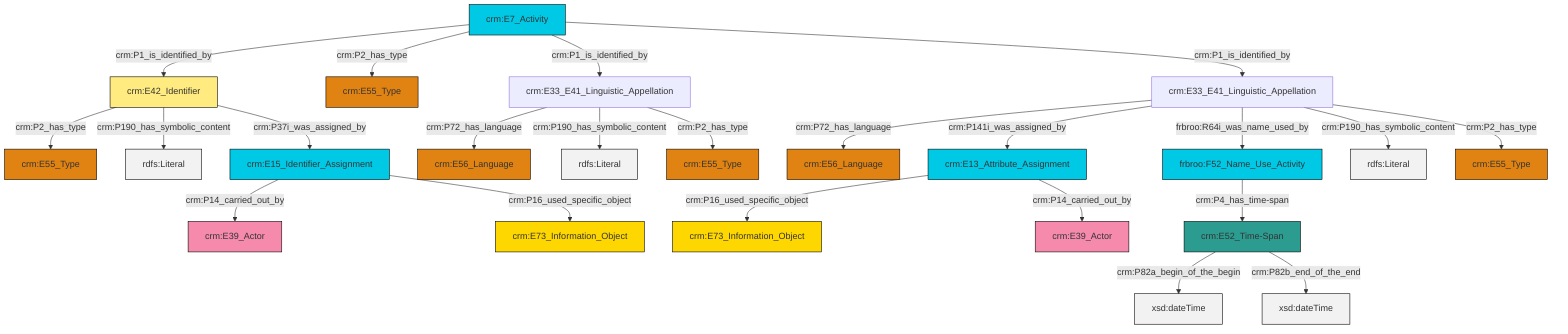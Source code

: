 graph TD
classDef Literal fill:#f2f2f2,stroke:#000000;
classDef CRM_Entity fill:#FFFFFF,stroke:#000000;
classDef Temporal_Entity fill:#00C9E6, stroke:#000000;
classDef Type fill:#E18312, stroke:#000000;
classDef Time-Span fill:#2C9C91, stroke:#000000;
classDef Appellation fill:#FFEB7F, stroke:#000000;
classDef Place fill:#008836, stroke:#000000;
classDef Persistent_Item fill:#B266B2, stroke:#000000;
classDef Conceptual_Object fill:#FFD700, stroke:#000000;
classDef Physical_Thing fill:#D2B48C, stroke:#000000;
classDef Actor fill:#f58aad, stroke:#000000;
classDef PC_Classes fill:#4ce600, stroke:#000000;
classDef Multi fill:#cccccc,stroke:#000000;

2["crm:E7_Activity"]:::Temporal_Entity -->|crm:P1_is_identified_by| 0["crm:E42_Identifier"]:::Appellation
3["crm:E33_E41_Linguistic_Appellation"]:::Default -->|crm:P72_has_language| 4["crm:E56_Language"]:::Type
5["crm:E33_E41_Linguistic_Appellation"]:::Default -->|crm:P72_has_language| 6["crm:E56_Language"]:::Type
3["crm:E33_E41_Linguistic_Appellation"]:::Default -->|crm:P141i_was_assigned_by| 7["crm:E13_Attribute_Assignment"]:::Temporal_Entity
8["crm:E52_Time-Span"]:::Time-Span -->|crm:P82a_begin_of_the_begin| 9[xsd:dateTime]:::Literal
10["crm:E15_Identifier_Assignment"]:::Temporal_Entity -->|crm:P14_carried_out_by| 11["crm:E39_Actor"]:::Actor
5["crm:E33_E41_Linguistic_Appellation"]:::Default -->|crm:P190_has_symbolic_content| 14[rdfs:Literal]:::Literal
8["crm:E52_Time-Span"]:::Time-Span -->|crm:P82b_end_of_the_end| 16[xsd:dateTime]:::Literal
7["crm:E13_Attribute_Assignment"]:::Temporal_Entity -->|crm:P16_used_specific_object| 21["crm:E73_Information_Object"]:::Conceptual_Object
0["crm:E42_Identifier"]:::Appellation -->|crm:P2_has_type| 22["crm:E55_Type"]:::Type
3["crm:E33_E41_Linguistic_Appellation"]:::Default -->|frbroo:R64i_was_name_used_by| 18["frbroo:F52_Name_Use_Activity"]:::Temporal_Entity
7["crm:E13_Attribute_Assignment"]:::Temporal_Entity -->|crm:P14_carried_out_by| 23["crm:E39_Actor"]:::Actor
2["crm:E7_Activity"]:::Temporal_Entity -->|crm:P2_has_type| 25["crm:E55_Type"]:::Type
2["crm:E7_Activity"]:::Temporal_Entity -->|crm:P1_is_identified_by| 5["crm:E33_E41_Linguistic_Appellation"]:::Default
3["crm:E33_E41_Linguistic_Appellation"]:::Default -->|crm:P190_has_symbolic_content| 32[rdfs:Literal]:::Literal
10["crm:E15_Identifier_Assignment"]:::Temporal_Entity -->|crm:P16_used_specific_object| 12["crm:E73_Information_Object"]:::Conceptual_Object
0["crm:E42_Identifier"]:::Appellation -->|crm:P190_has_symbolic_content| 34[rdfs:Literal]:::Literal
5["crm:E33_E41_Linguistic_Appellation"]:::Default -->|crm:P2_has_type| 27["crm:E55_Type"]:::Type
3["crm:E33_E41_Linguistic_Appellation"]:::Default -->|crm:P2_has_type| 30["crm:E55_Type"]:::Type
18["frbroo:F52_Name_Use_Activity"]:::Temporal_Entity -->|crm:P4_has_time-span| 8["crm:E52_Time-Span"]:::Time-Span
0["crm:E42_Identifier"]:::Appellation -->|crm:P37i_was_assigned_by| 10["crm:E15_Identifier_Assignment"]:::Temporal_Entity
2["crm:E7_Activity"]:::Temporal_Entity -->|crm:P1_is_identified_by| 3["crm:E33_E41_Linguistic_Appellation"]:::Default